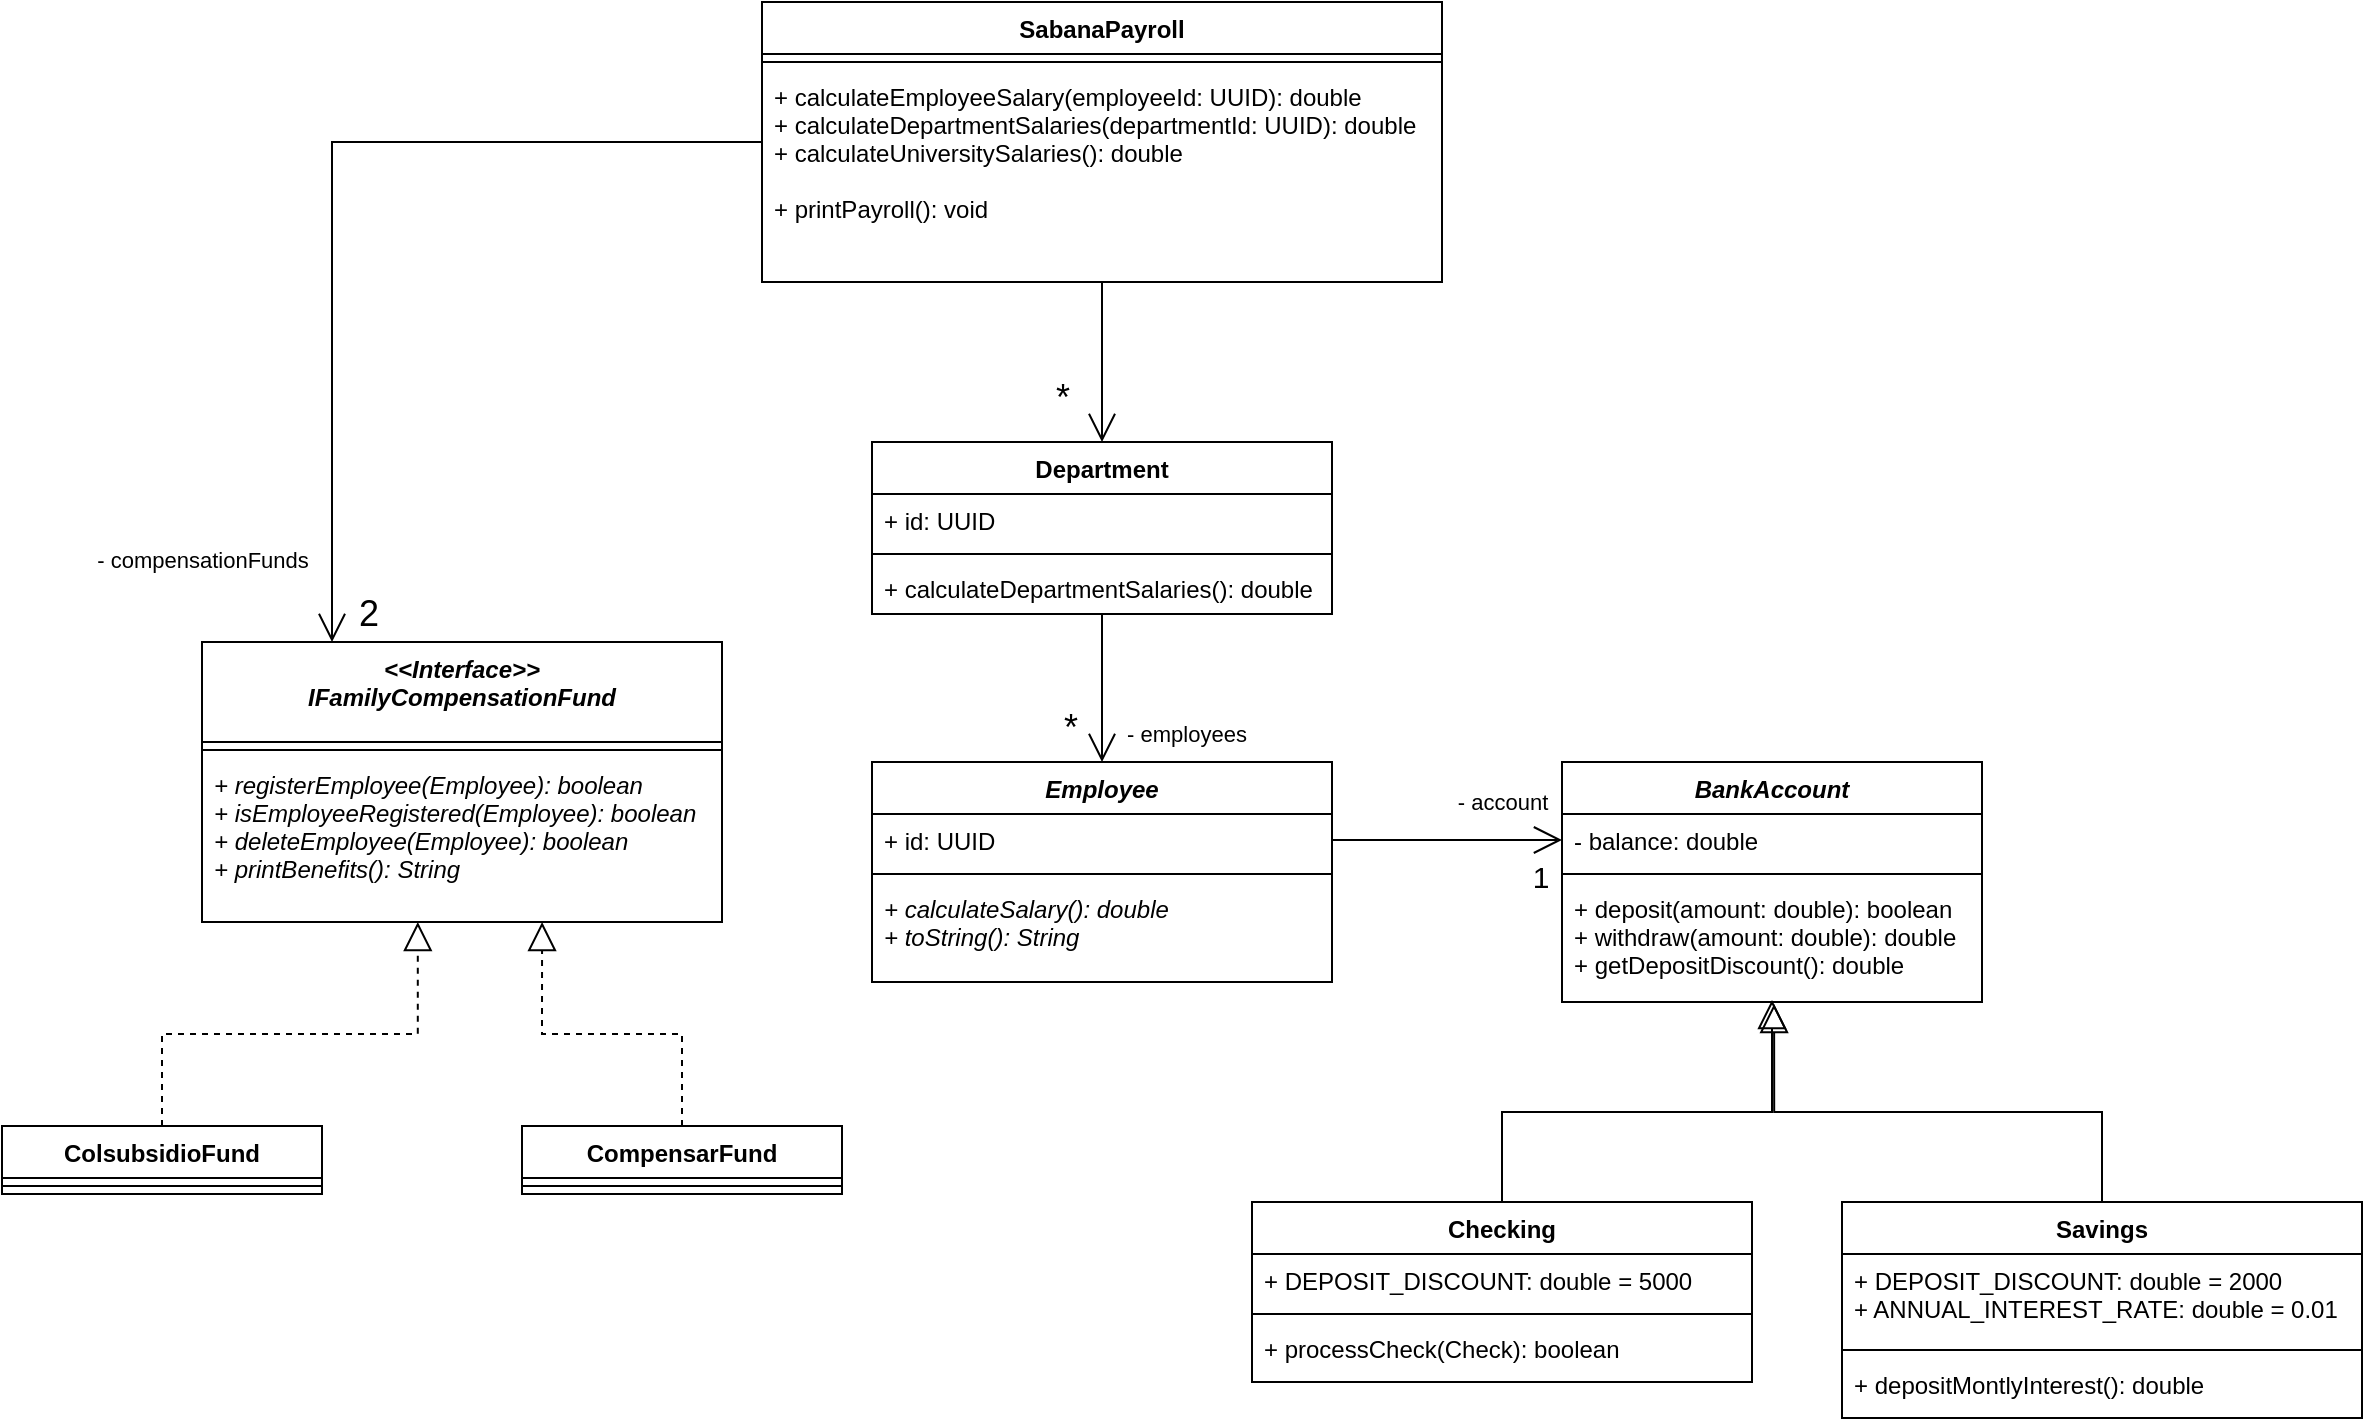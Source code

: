 <mxfile version="14.4.3" type="device"><diagram id="-g5lU18gktE1e8Ps9vkl" name="Page-1"><mxGraphModel dx="1796" dy="680" grid="1" gridSize="10" guides="1" tooltips="1" connect="1" arrows="1" fold="1" page="1" pageScale="1" pageWidth="850" pageHeight="1100" math="0" shadow="0"><root><mxCell id="0"/><mxCell id="1" parent="0"/><mxCell id="jfAC8rqVL113YkVz1IvF-15" style="edgeStyle=orthogonalEdgeStyle;rounded=0;orthogonalLoop=1;jettySize=auto;html=1;entryX=0.5;entryY=0;entryDx=0;entryDy=0;endArrow=open;endFill=0;endSize=12;" parent="1" source="jfAC8rqVL113YkVz1IvF-1" target="jfAC8rqVL113YkVz1IvF-5" edge="1"><mxGeometry relative="1" as="geometry"/></mxCell><mxCell id="jfAC8rqVL113YkVz1IvF-16" value="*" style="edgeLabel;html=1;align=center;verticalAlign=middle;resizable=0;points=[];fontSize=18;" parent="jfAC8rqVL113YkVz1IvF-15" vertex="1" connectable="0"><mxGeometry x="-0.237" y="1" relative="1" as="geometry"><mxPoint x="-21" y="27" as="offset"/></mxGeometry></mxCell><mxCell id="jfAC8rqVL113YkVz1IvF-17" value="&lt;font style=&quot;font-size: 11px&quot;&gt;- compensationFunds&lt;/font&gt;" style="edgeLabel;html=1;align=center;verticalAlign=middle;resizable=0;points=[];fontSize=18;" parent="jfAC8rqVL113YkVz1IvF-15" vertex="1" connectable="0"><mxGeometry x="-0.368" y="1" relative="1" as="geometry"><mxPoint x="-451" y="111" as="offset"/></mxGeometry></mxCell><mxCell id="QG4O-9PykfZJ2G5iWSZa-13" style="edgeStyle=orthogonalEdgeStyle;rounded=0;orthogonalLoop=1;jettySize=auto;html=1;entryX=0.25;entryY=0;entryDx=0;entryDy=0;endSize=12;endArrow=open;endFill=0;" edge="1" parent="1" source="jfAC8rqVL113YkVz1IvF-1" target="QG4O-9PykfZJ2G5iWSZa-1"><mxGeometry relative="1" as="geometry"/></mxCell><mxCell id="jfAC8rqVL113YkVz1IvF-1" value="SabanaPayroll" style="swimlane;fontStyle=1;align=center;verticalAlign=top;childLayout=stackLayout;horizontal=1;startSize=26;horizontalStack=0;resizeParent=1;resizeParentMax=0;resizeLast=0;collapsible=1;marginBottom=0;" parent="1" vertex="1"><mxGeometry x="180" y="120" width="340" height="140" as="geometry"/></mxCell><mxCell id="jfAC8rqVL113YkVz1IvF-3" value="" style="line;strokeWidth=1;fillColor=none;align=left;verticalAlign=middle;spacingTop=-1;spacingLeft=3;spacingRight=3;rotatable=0;labelPosition=right;points=[];portConstraint=eastwest;" parent="jfAC8rqVL113YkVz1IvF-1" vertex="1"><mxGeometry y="26" width="340" height="8" as="geometry"/></mxCell><mxCell id="jfAC8rqVL113YkVz1IvF-4" value="+ calculateEmployeeSalary(employeeId: UUID): double&#10;+ calculateDepartmentSalaries(departmentId: UUID): double&#10;+ calculateUniversitySalaries(): double&#10;&#10;+ printPayroll(): void" style="text;strokeColor=none;fillColor=none;align=left;verticalAlign=top;spacingLeft=4;spacingRight=4;overflow=hidden;rotatable=0;points=[[0,0.5],[1,0.5]];portConstraint=eastwest;" parent="jfAC8rqVL113YkVz1IvF-1" vertex="1"><mxGeometry y="34" width="340" height="106" as="geometry"/></mxCell><mxCell id="jfAC8rqVL113YkVz1IvF-14" style="edgeStyle=orthogonalEdgeStyle;rounded=0;orthogonalLoop=1;jettySize=auto;html=1;entryX=0.5;entryY=0;entryDx=0;entryDy=0;endArrow=open;endFill=0;endSize=12;" parent="1" source="jfAC8rqVL113YkVz1IvF-5" target="jfAC8rqVL113YkVz1IvF-9" edge="1"><mxGeometry relative="1" as="geometry"/></mxCell><mxCell id="jfAC8rqVL113YkVz1IvF-5" value="Department" style="swimlane;fontStyle=1;align=center;verticalAlign=top;childLayout=stackLayout;horizontal=1;startSize=26;horizontalStack=0;resizeParent=1;resizeParentMax=0;resizeLast=0;collapsible=1;marginBottom=0;" parent="1" vertex="1"><mxGeometry x="235" y="340" width="230" height="86" as="geometry"/></mxCell><mxCell id="jfAC8rqVL113YkVz1IvF-6" value="+ id: UUID" style="text;strokeColor=none;fillColor=none;align=left;verticalAlign=top;spacingLeft=4;spacingRight=4;overflow=hidden;rotatable=0;points=[[0,0.5],[1,0.5]];portConstraint=eastwest;" parent="jfAC8rqVL113YkVz1IvF-5" vertex="1"><mxGeometry y="26" width="230" height="26" as="geometry"/></mxCell><mxCell id="jfAC8rqVL113YkVz1IvF-7" value="" style="line;strokeWidth=1;fillColor=none;align=left;verticalAlign=middle;spacingTop=-1;spacingLeft=3;spacingRight=3;rotatable=0;labelPosition=right;points=[];portConstraint=eastwest;" parent="jfAC8rqVL113YkVz1IvF-5" vertex="1"><mxGeometry y="52" width="230" height="8" as="geometry"/></mxCell><mxCell id="jfAC8rqVL113YkVz1IvF-8" value="+ calculateDepartmentSalaries(): double" style="text;strokeColor=none;fillColor=none;align=left;verticalAlign=top;spacingLeft=4;spacingRight=4;overflow=hidden;rotatable=0;points=[[0,0.5],[1,0.5]];portConstraint=eastwest;" parent="jfAC8rqVL113YkVz1IvF-5" vertex="1"><mxGeometry y="60" width="230" height="26" as="geometry"/></mxCell><mxCell id="jfAC8rqVL113YkVz1IvF-9" value="Employee" style="swimlane;fontStyle=3;align=center;verticalAlign=top;childLayout=stackLayout;horizontal=1;startSize=26;horizontalStack=0;resizeParent=1;resizeParentMax=0;resizeLast=0;collapsible=1;marginBottom=0;" parent="1" vertex="1"><mxGeometry x="235" y="500" width="230" height="110" as="geometry"/></mxCell><mxCell id="jfAC8rqVL113YkVz1IvF-10" value="+ id: UUID" style="text;strokeColor=none;fillColor=none;align=left;verticalAlign=top;spacingLeft=4;spacingRight=4;overflow=hidden;rotatable=0;points=[[0,0.5],[1,0.5]];portConstraint=eastwest;" parent="jfAC8rqVL113YkVz1IvF-9" vertex="1"><mxGeometry y="26" width="230" height="26" as="geometry"/></mxCell><mxCell id="jfAC8rqVL113YkVz1IvF-11" value="" style="line;strokeWidth=1;fillColor=none;align=left;verticalAlign=middle;spacingTop=-1;spacingLeft=3;spacingRight=3;rotatable=0;labelPosition=right;points=[];portConstraint=eastwest;" parent="jfAC8rqVL113YkVz1IvF-9" vertex="1"><mxGeometry y="52" width="230" height="8" as="geometry"/></mxCell><mxCell id="jfAC8rqVL113YkVz1IvF-12" value="+ calculateSalary(): double&#10;+ toString(): String" style="text;strokeColor=none;fillColor=none;align=left;verticalAlign=top;spacingLeft=4;spacingRight=4;overflow=hidden;rotatable=0;points=[[0,0.5],[1,0.5]];portConstraint=eastwest;fontStyle=2" parent="jfAC8rqVL113YkVz1IvF-9" vertex="1"><mxGeometry y="60" width="230" height="50" as="geometry"/></mxCell><mxCell id="jfAC8rqVL113YkVz1IvF-18" value="&lt;span style=&quot;font-size: 11px&quot;&gt;- employees&lt;/span&gt;" style="edgeLabel;html=1;align=center;verticalAlign=middle;resizable=0;points=[];fontSize=18;" parent="1" vertex="1" connectable="0"><mxGeometry x="400" y="350" as="geometry"><mxPoint x="-8" y="134" as="offset"/></mxGeometry></mxCell><mxCell id="jfAC8rqVL113YkVz1IvF-19" value="*" style="edgeLabel;html=1;align=center;verticalAlign=middle;resizable=0;points=[];fontSize=18;" parent="1" vertex="1" connectable="0"><mxGeometry x="350" y="320" as="geometry"><mxPoint x="-16" y="163" as="offset"/></mxGeometry></mxCell><mxCell id="w8eOH1oVKVP13UaxOc6L-1" value="BankAccount&#10;" style="swimlane;fontStyle=3;align=center;verticalAlign=top;childLayout=stackLayout;horizontal=1;startSize=26;horizontalStack=0;resizeParent=1;resizeParentMax=0;resizeLast=0;collapsible=1;marginBottom=0;" parent="1" vertex="1"><mxGeometry x="580" y="500" width="210" height="120" as="geometry"/></mxCell><mxCell id="w8eOH1oVKVP13UaxOc6L-2" value="- balance: double" style="text;strokeColor=none;fillColor=none;align=left;verticalAlign=top;spacingLeft=4;spacingRight=4;overflow=hidden;rotatable=0;points=[[0,0.5],[1,0.5]];portConstraint=eastwest;" parent="w8eOH1oVKVP13UaxOc6L-1" vertex="1"><mxGeometry y="26" width="210" height="26" as="geometry"/></mxCell><mxCell id="w8eOH1oVKVP13UaxOc6L-3" value="" style="line;strokeWidth=1;fillColor=none;align=left;verticalAlign=middle;spacingTop=-1;spacingLeft=3;spacingRight=3;rotatable=0;labelPosition=right;points=[];portConstraint=eastwest;" parent="w8eOH1oVKVP13UaxOc6L-1" vertex="1"><mxGeometry y="52" width="210" height="8" as="geometry"/></mxCell><mxCell id="w8eOH1oVKVP13UaxOc6L-4" value="+ deposit(amount: double): boolean&#10;+ withdraw(amount: double): double&#10;+ getDepositDiscount(): double " style="text;strokeColor=none;fillColor=none;align=left;verticalAlign=top;spacingLeft=4;spacingRight=4;overflow=hidden;rotatable=0;points=[[0,0.5],[1,0.5]];portConstraint=eastwest;fontStyle=0" parent="w8eOH1oVKVP13UaxOc6L-1" vertex="1"><mxGeometry y="60" width="210" height="60" as="geometry"/></mxCell><mxCell id="w8eOH1oVKVP13UaxOc6L-16" style="edgeStyle=orthogonalEdgeStyle;rounded=0;orthogonalLoop=1;jettySize=auto;html=1;entryX=0.5;entryY=0.983;entryDx=0;entryDy=0;entryPerimeter=0;endArrow=block;endFill=0;endSize=12;strokeWidth=1;" parent="1" source="w8eOH1oVKVP13UaxOc6L-5" target="w8eOH1oVKVP13UaxOc6L-4" edge="1"><mxGeometry relative="1" as="geometry"/></mxCell><mxCell id="w8eOH1oVKVP13UaxOc6L-5" value="Checking" style="swimlane;fontStyle=1;align=center;verticalAlign=top;childLayout=stackLayout;horizontal=1;startSize=26;horizontalStack=0;resizeParent=1;resizeParentMax=0;resizeLast=0;collapsible=1;marginBottom=0;" parent="1" vertex="1"><mxGeometry x="425" y="720" width="250" height="90" as="geometry"/></mxCell><mxCell id="w8eOH1oVKVP13UaxOc6L-6" value="+ DEPOSIT_DISCOUNT: double = 5000" style="text;strokeColor=none;fillColor=none;align=left;verticalAlign=top;spacingLeft=4;spacingRight=4;overflow=hidden;rotatable=0;points=[[0,0.5],[1,0.5]];portConstraint=eastwest;" parent="w8eOH1oVKVP13UaxOc6L-5" vertex="1"><mxGeometry y="26" width="250" height="26" as="geometry"/></mxCell><mxCell id="w8eOH1oVKVP13UaxOc6L-7" value="" style="line;strokeWidth=1;fillColor=none;align=left;verticalAlign=middle;spacingTop=-1;spacingLeft=3;spacingRight=3;rotatable=0;labelPosition=right;points=[];portConstraint=eastwest;" parent="w8eOH1oVKVP13UaxOc6L-5" vertex="1"><mxGeometry y="52" width="250" height="8" as="geometry"/></mxCell><mxCell id="w8eOH1oVKVP13UaxOc6L-8" value="+ processCheck(Check): boolean" style="text;strokeColor=none;fillColor=none;align=left;verticalAlign=top;spacingLeft=4;spacingRight=4;overflow=hidden;rotatable=0;points=[[0,0.5],[1,0.5]];portConstraint=eastwest;fontStyle=0" parent="w8eOH1oVKVP13UaxOc6L-5" vertex="1"><mxGeometry y="60" width="250" height="30" as="geometry"/></mxCell><mxCell id="w8eOH1oVKVP13UaxOc6L-17" style="edgeStyle=orthogonalEdgeStyle;rounded=0;orthogonalLoop=1;jettySize=auto;html=1;endArrow=block;endFill=0;endSize=12;strokeWidth=1;entryX=0.505;entryY=1.017;entryDx=0;entryDy=0;entryPerimeter=0;" parent="1" source="w8eOH1oVKVP13UaxOc6L-9" target="w8eOH1oVKVP13UaxOc6L-4" edge="1"><mxGeometry relative="1" as="geometry"><mxPoint x="680" y="630" as="targetPoint"/><Array as="points"><mxPoint x="850" y="675"/><mxPoint x="686" y="675"/></Array></mxGeometry></mxCell><mxCell id="w8eOH1oVKVP13UaxOc6L-9" value="Savings" style="swimlane;fontStyle=1;align=center;verticalAlign=top;childLayout=stackLayout;horizontal=1;startSize=26;horizontalStack=0;resizeParent=1;resizeParentMax=0;resizeLast=0;collapsible=1;marginBottom=0;" parent="1" vertex="1"><mxGeometry x="720" y="720" width="260" height="108" as="geometry"/></mxCell><mxCell id="w8eOH1oVKVP13UaxOc6L-10" value="+ DEPOSIT_DISCOUNT: double = 2000&#10;+ ANNUAL_INTEREST_RATE: double = 0.01" style="text;strokeColor=none;fillColor=none;align=left;verticalAlign=top;spacingLeft=4;spacingRight=4;overflow=hidden;rotatable=0;points=[[0,0.5],[1,0.5]];portConstraint=eastwest;" parent="w8eOH1oVKVP13UaxOc6L-9" vertex="1"><mxGeometry y="26" width="260" height="44" as="geometry"/></mxCell><mxCell id="w8eOH1oVKVP13UaxOc6L-11" value="" style="line;strokeWidth=1;fillColor=none;align=left;verticalAlign=middle;spacingTop=-1;spacingLeft=3;spacingRight=3;rotatable=0;labelPosition=right;points=[];portConstraint=eastwest;" parent="w8eOH1oVKVP13UaxOc6L-9" vertex="1"><mxGeometry y="70" width="260" height="8" as="geometry"/></mxCell><mxCell id="w8eOH1oVKVP13UaxOc6L-12" value="+ depositMontlyInterest(): double" style="text;strokeColor=none;fillColor=none;align=left;verticalAlign=top;spacingLeft=4;spacingRight=4;overflow=hidden;rotatable=0;points=[[0,0.5],[1,0.5]];portConstraint=eastwest;fontStyle=0" parent="w8eOH1oVKVP13UaxOc6L-9" vertex="1"><mxGeometry y="78" width="260" height="30" as="geometry"/></mxCell><mxCell id="w8eOH1oVKVP13UaxOc6L-13" style="edgeStyle=orthogonalEdgeStyle;rounded=0;orthogonalLoop=1;jettySize=auto;html=1;exitX=1;exitY=0.5;exitDx=0;exitDy=0;entryX=0;entryY=0.5;entryDx=0;entryDy=0;endArrow=open;endFill=0;endSize=12;" parent="1" source="jfAC8rqVL113YkVz1IvF-10" target="w8eOH1oVKVP13UaxOc6L-2" edge="1"><mxGeometry relative="1" as="geometry"/></mxCell><mxCell id="w8eOH1oVKVP13UaxOc6L-18" value="- account" style="edgeLabel;html=1;align=center;verticalAlign=middle;resizable=0;points=[];" parent="w8eOH1oVKVP13UaxOc6L-13" vertex="1" connectable="0"><mxGeometry x="0.444" relative="1" as="geometry"><mxPoint x="2" y="-19" as="offset"/></mxGeometry></mxCell><mxCell id="w8eOH1oVKVP13UaxOc6L-19" value="1" style="edgeLabel;html=1;align=center;verticalAlign=middle;resizable=0;points=[];fontSize=15;" parent="1" vertex="1" connectable="0"><mxGeometry x="540" y="560" as="geometry"><mxPoint x="29" y="-3" as="offset"/></mxGeometry></mxCell><mxCell id="QG4O-9PykfZJ2G5iWSZa-1" value="&lt;&lt;Interface&gt;&gt;&#10;IFamilyCompensationFund" style="swimlane;fontStyle=3;align=center;verticalAlign=top;childLayout=stackLayout;horizontal=1;startSize=50;horizontalStack=0;resizeParent=1;resizeParentMax=0;resizeLast=0;collapsible=1;marginBottom=0;" vertex="1" parent="1"><mxGeometry x="-100" y="440" width="260" height="140" as="geometry"/></mxCell><mxCell id="QG4O-9PykfZJ2G5iWSZa-3" value="" style="line;strokeWidth=1;fillColor=none;align=left;verticalAlign=middle;spacingTop=-1;spacingLeft=3;spacingRight=3;rotatable=0;labelPosition=right;points=[];portConstraint=eastwest;" vertex="1" parent="QG4O-9PykfZJ2G5iWSZa-1"><mxGeometry y="50" width="260" height="8" as="geometry"/></mxCell><mxCell id="QG4O-9PykfZJ2G5iWSZa-4" value="+ registerEmployee(Employee): boolean&#10;+ isEmployeeRegistered(Employee): boolean&#10;+ deleteEmployee(Employee): boolean&#10;+ printBenefits(): String" style="text;strokeColor=none;fillColor=none;align=left;verticalAlign=top;spacingLeft=4;spacingRight=4;overflow=hidden;rotatable=0;points=[[0,0.5],[1,0.5]];portConstraint=eastwest;fontStyle=2" vertex="1" parent="QG4O-9PykfZJ2G5iWSZa-1"><mxGeometry y="58" width="260" height="82" as="geometry"/></mxCell><mxCell id="QG4O-9PykfZJ2G5iWSZa-15" style="edgeStyle=orthogonalEdgeStyle;rounded=0;orthogonalLoop=1;jettySize=auto;html=1;entryX=0.415;entryY=1;entryDx=0;entryDy=0;entryPerimeter=0;endArrow=block;endFill=0;endSize=12;strokeWidth=1;fontSize=17;dashed=1;" edge="1" parent="1" source="QG4O-9PykfZJ2G5iWSZa-5" target="QG4O-9PykfZJ2G5iWSZa-4"><mxGeometry relative="1" as="geometry"/></mxCell><mxCell id="QG4O-9PykfZJ2G5iWSZa-5" value="ColsubsidioFund" style="swimlane;fontStyle=1;align=center;verticalAlign=top;childLayout=stackLayout;horizontal=1;startSize=26;horizontalStack=0;resizeParent=1;resizeParentMax=0;resizeLast=0;collapsible=1;marginBottom=0;" vertex="1" parent="1"><mxGeometry x="-200" y="682" width="160" height="34" as="geometry"/></mxCell><mxCell id="QG4O-9PykfZJ2G5iWSZa-7" value="" style="line;strokeWidth=1;fillColor=none;align=left;verticalAlign=middle;spacingTop=-1;spacingLeft=3;spacingRight=3;rotatable=0;labelPosition=right;points=[];portConstraint=eastwest;" vertex="1" parent="QG4O-9PykfZJ2G5iWSZa-5"><mxGeometry y="26" width="160" height="8" as="geometry"/></mxCell><mxCell id="QG4O-9PykfZJ2G5iWSZa-16" style="edgeStyle=orthogonalEdgeStyle;rounded=0;orthogonalLoop=1;jettySize=auto;html=1;entryX=0.654;entryY=1;entryDx=0;entryDy=0;entryPerimeter=0;dashed=1;endArrow=block;endFill=0;endSize=12;strokeWidth=1;fontSize=17;" edge="1" parent="1" source="QG4O-9PykfZJ2G5iWSZa-9" target="QG4O-9PykfZJ2G5iWSZa-4"><mxGeometry relative="1" as="geometry"/></mxCell><mxCell id="QG4O-9PykfZJ2G5iWSZa-9" value="CompensarFund" style="swimlane;fontStyle=1;align=center;verticalAlign=top;childLayout=stackLayout;horizontal=1;startSize=26;horizontalStack=0;resizeParent=1;resizeParentMax=0;resizeLast=0;collapsible=1;marginBottom=0;" vertex="1" parent="1"><mxGeometry x="60" y="682" width="160" height="34" as="geometry"/></mxCell><mxCell id="QG4O-9PykfZJ2G5iWSZa-11" value="" style="line;strokeWidth=1;fillColor=none;align=left;verticalAlign=middle;spacingTop=-1;spacingLeft=3;spacingRight=3;rotatable=0;labelPosition=right;points=[];portConstraint=eastwest;" vertex="1" parent="QG4O-9PykfZJ2G5iWSZa-9"><mxGeometry y="26" width="160" height="8" as="geometry"/></mxCell><mxCell id="QG4O-9PykfZJ2G5iWSZa-14" value="2" style="edgeLabel;html=1;align=center;verticalAlign=middle;resizable=0;points=[];fontSize=18;" vertex="1" connectable="0" parent="1"><mxGeometry x="340" y="340" as="geometry"><mxPoint x="-357" y="86" as="offset"/></mxGeometry></mxCell></root></mxGraphModel></diagram></mxfile>